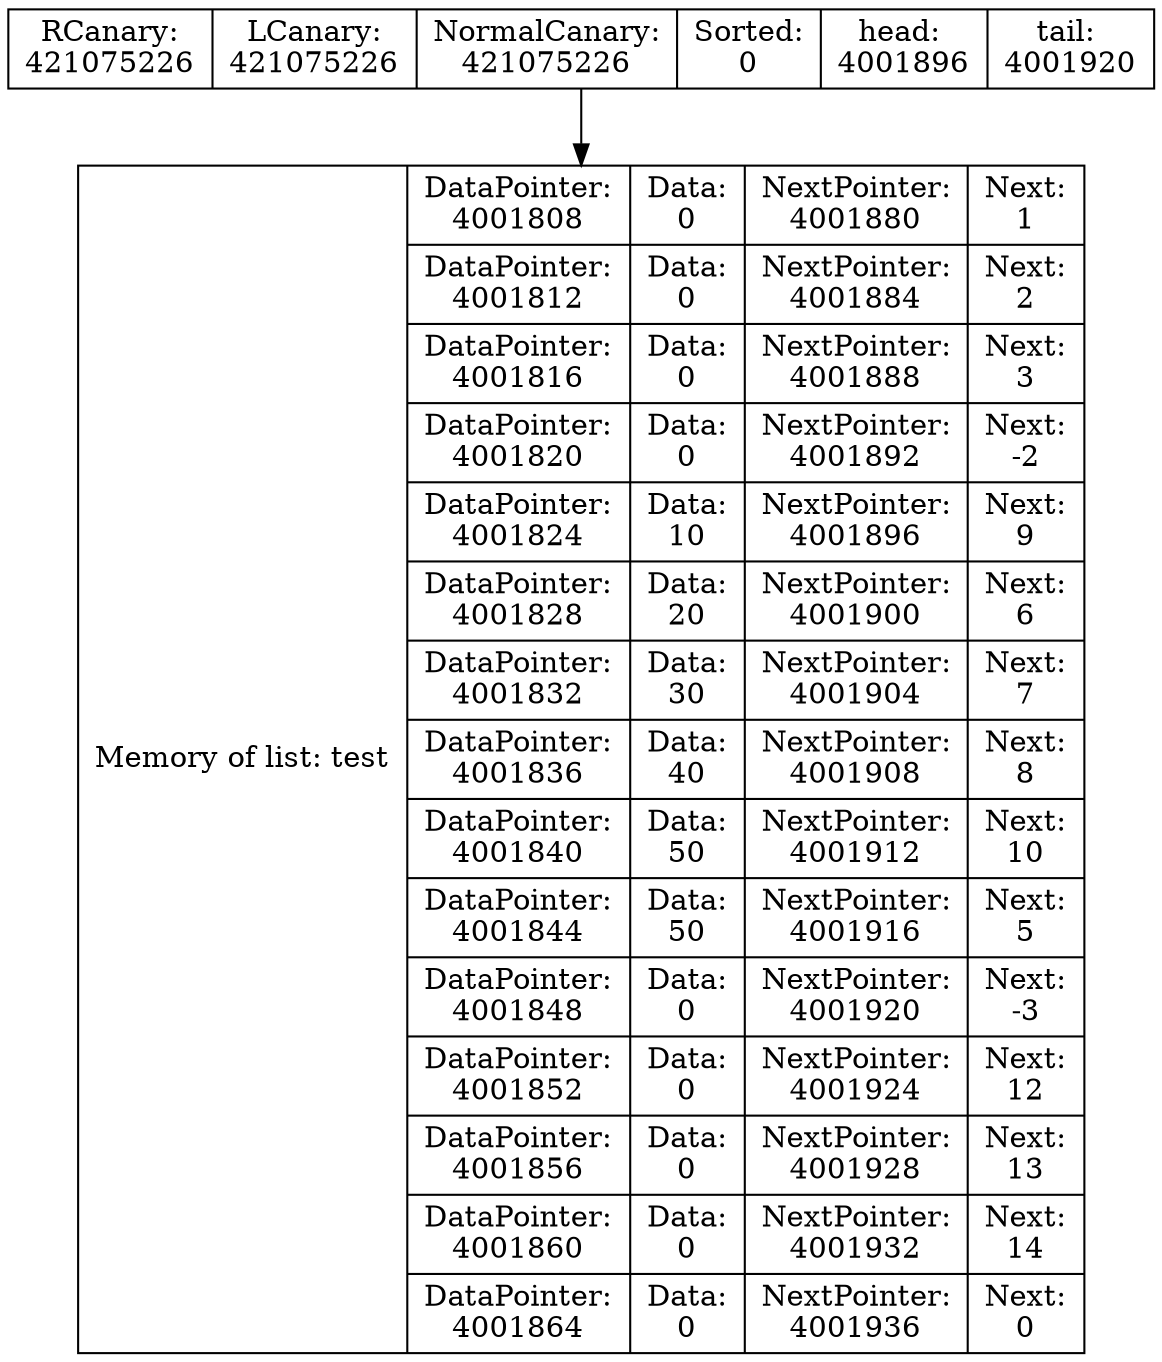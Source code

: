 digraph G{
data [shape=record,label="{Memory of list: test} | {{DataPointer:\n4001808 | Data:\n0 | NextPointer:\n4001880 | Next:\n1}
| {DataPointer:\n4001812 | Data:\n0 | NextPointer:\n4001884 | Next:\n2}
| {DataPointer:\n4001816 | Data:\n0 | NextPointer:\n4001888 | Next:\n3}
| {DataPointer:\n4001820 | Data:\n0 | NextPointer:\n4001892 | Next:\n-2}
| {DataPointer:\n4001824 | Data:\n10 | NextPointer:\n4001896 | Next:\n9}
| {DataPointer:\n4001828 | Data:\n20 | NextPointer:\n4001900 | Next:\n6}
| {DataPointer:\n4001832 | Data:\n30 | NextPointer:\n4001904 | Next:\n7}
| {DataPointer:\n4001836 | Data:\n40 | NextPointer:\n4001908 | Next:\n8}
| {DataPointer:\n4001840 | Data:\n50 | NextPointer:\n4001912 | Next:\n10}
| {DataPointer:\n4001844 | Data:\n50 | NextPointer:\n4001916 | Next:\n5}
| {DataPointer:\n4001848 | Data:\n0 | NextPointer:\n4001920 | Next:\n-3}
| {DataPointer:\n4001852 | Data:\n0 | NextPointer:\n4001924 | Next:\n12}
| {DataPointer:\n4001856 | Data:\n0 | NextPointer:\n4001928 | Next:\n13}
| {DataPointer:\n4001860 | Data:\n0 | NextPointer:\n4001932 | Next:\n14}
| {DataPointer:\n4001864 | Data:\n0 | NextPointer:\n4001936 | Next:\n0}
}"];
Shild [shape=record,label=" RCanary:\n421075226 | LCanary:\n421075226  | NormalCanary:\n421075226 | Sorted:\n0 | head: \n4001896 | tail: \n4001920 "];
Shild->data
}
